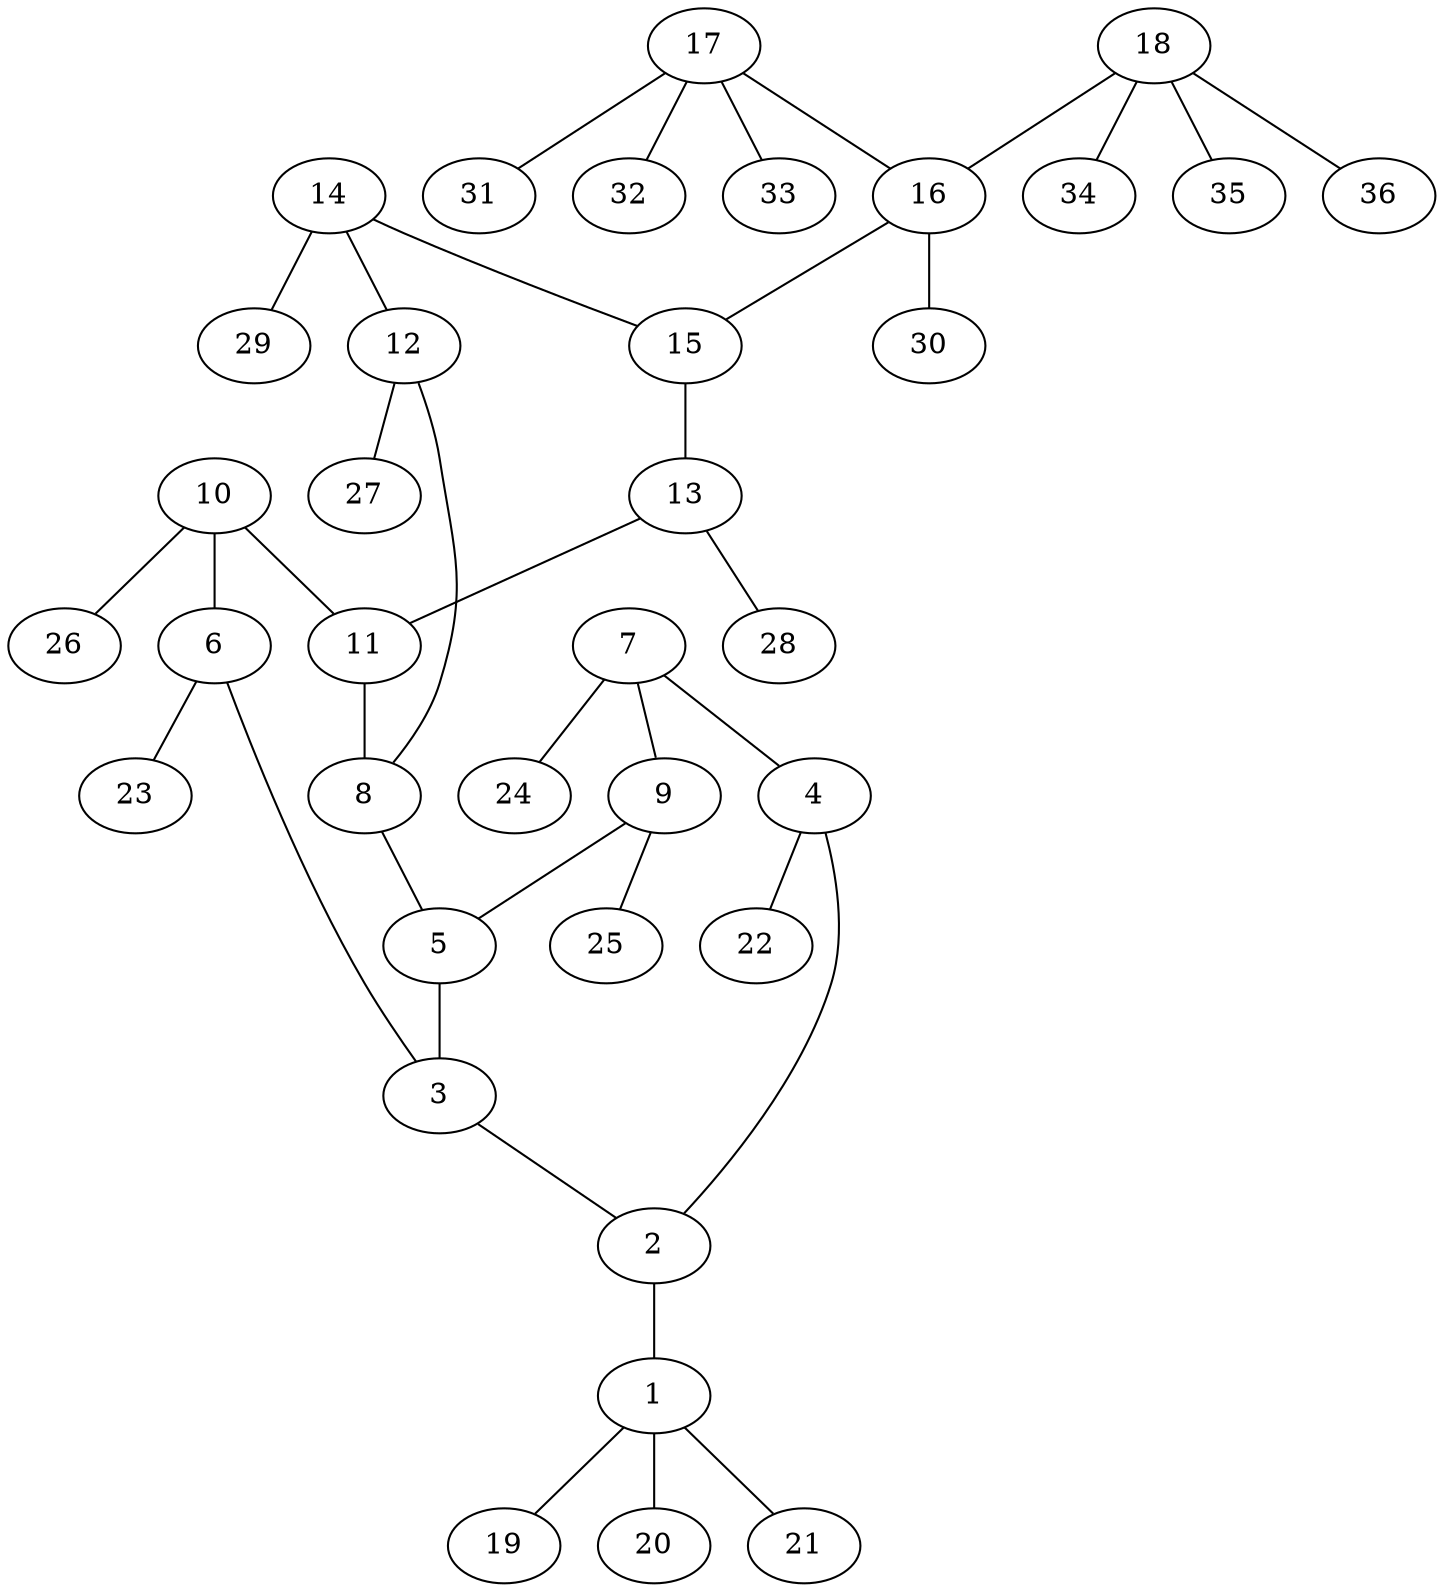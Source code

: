graph molecule_3288 {
	1	 [chem=C];
	19	 [chem=H];
	1 -- 19	 [valence=1];
	20	 [chem=H];
	1 -- 20	 [valence=1];
	21	 [chem=H];
	1 -- 21	 [valence=1];
	2	 [chem=C];
	2 -- 1	 [valence=1];
	3	 [chem=C];
	3 -- 2	 [valence=2];
	4	 [chem=C];
	4 -- 2	 [valence=1];
	22	 [chem=H];
	4 -- 22	 [valence=1];
	5	 [chem=C];
	5 -- 3	 [valence=1];
	6	 [chem=C];
	6 -- 3	 [valence=1];
	23	 [chem=H];
	6 -- 23	 [valence=1];
	7	 [chem=C];
	7 -- 4	 [valence=2];
	9	 [chem=C];
	7 -- 9	 [valence=1];
	24	 [chem=H];
	7 -- 24	 [valence=1];
	8	 [chem=C];
	8 -- 5	 [valence=1];
	9 -- 5	 [valence=2];
	25	 [chem=H];
	9 -- 25	 [valence=1];
	10	 [chem=C];
	10 -- 6	 [valence=2];
	11	 [chem=C];
	10 -- 11	 [valence=1];
	26	 [chem=H];
	10 -- 26	 [valence=1];
	11 -- 8	 [valence=2];
	12	 [chem=C];
	12 -- 8	 [valence=1];
	27	 [chem=H];
	12 -- 27	 [valence=1];
	13	 [chem=C];
	13 -- 11	 [valence=1];
	28	 [chem=H];
	13 -- 28	 [valence=1];
	14	 [chem=C];
	14 -- 12	 [valence=2];
	15	 [chem=C];
	14 -- 15	 [valence=1];
	29	 [chem=H];
	14 -- 29	 [valence=1];
	15 -- 13	 [valence=2];
	16	 [chem=C];
	16 -- 15	 [valence=1];
	30	 [chem=H];
	16 -- 30	 [valence=1];
	17	 [chem=C];
	17 -- 16	 [valence=1];
	31	 [chem=H];
	17 -- 31	 [valence=1];
	32	 [chem=H];
	17 -- 32	 [valence=1];
	33	 [chem=H];
	17 -- 33	 [valence=1];
	18	 [chem=C];
	18 -- 16	 [valence=1];
	34	 [chem=H];
	18 -- 34	 [valence=1];
	35	 [chem=H];
	18 -- 35	 [valence=1];
	36	 [chem=H];
	18 -- 36	 [valence=1];
}
